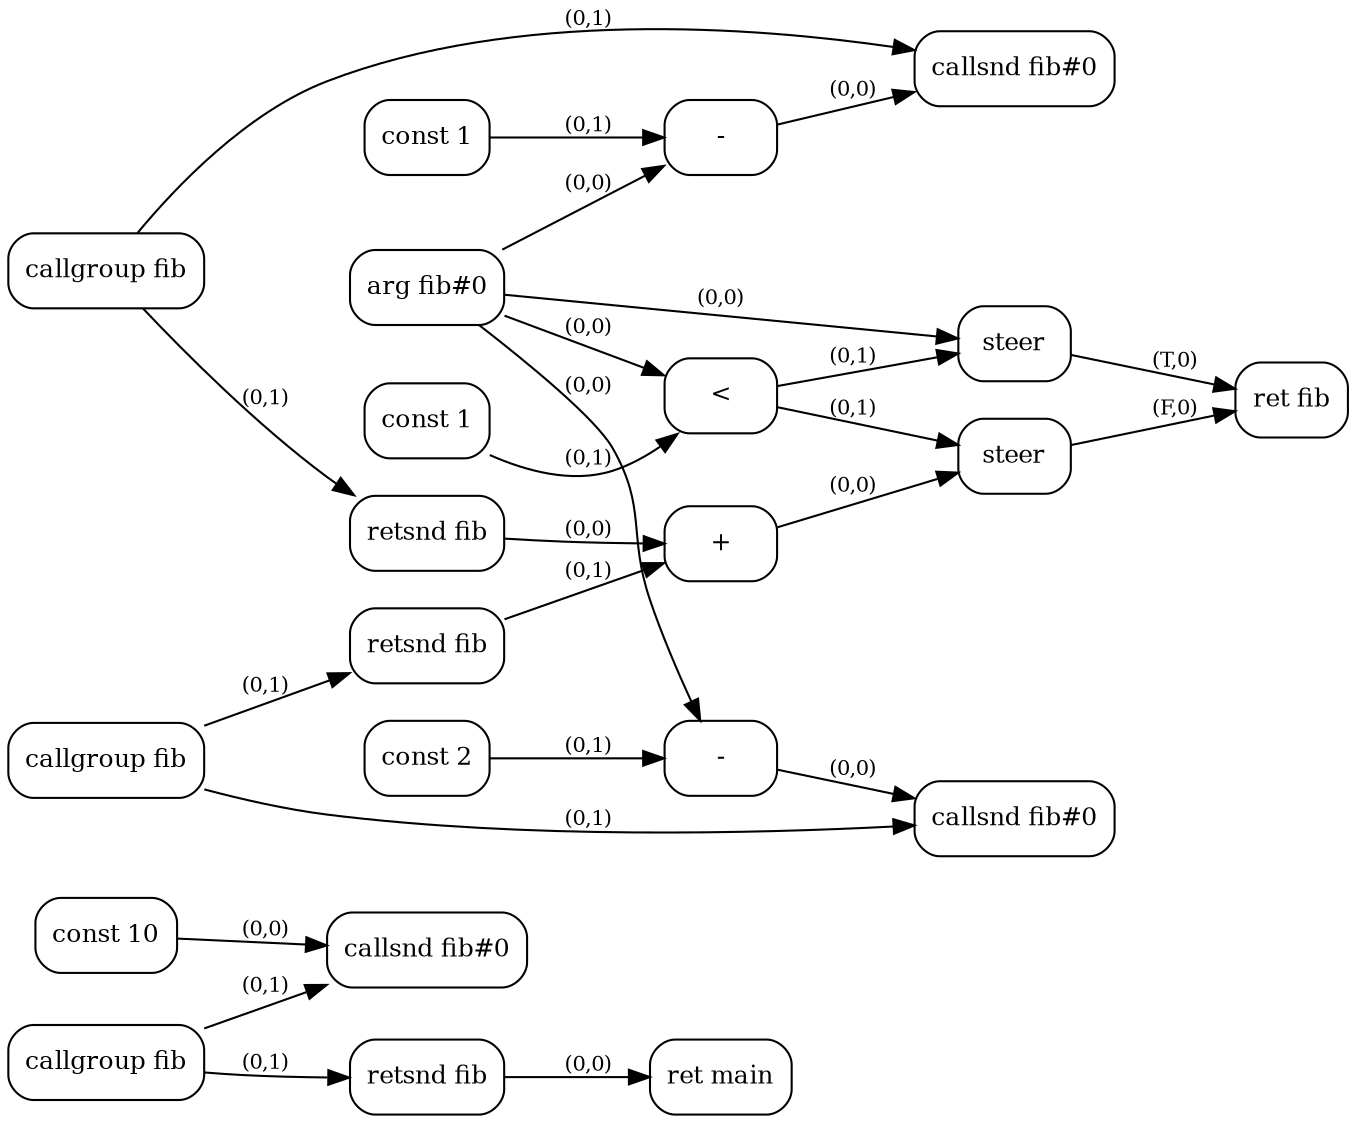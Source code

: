 digraph G {
  rankdir=LR;
  node [shape=box, style=rounded, fontsize=12];
  n0 [label="const 10"];
  n1 [label="arg fib#0"];
  n2 [label="const 1"];
  n3 [label="<"];
  n4 [label="const 1"];
  n5 [label="-"];
  n6 [label="callgroup fib"];
  n7 [label="callsnd fib#0"];
  n8 [label="retsnd fib"];
  n9 [label="const 2"];
  n10 [label="-"];
  n11 [label="callgroup fib"];
  n12 [label="callsnd fib#0"];
  n13 [label="retsnd fib"];
  n14 [label="+"];
  n15 [label="steer"];
  n16 [label="steer"];
  n17 [label="ret fib"];
  n18 [label="callgroup fib"];
  n19 [label="callsnd fib#0"];
  n20 [label="retsnd fib"];
  n21 [label="ret main"];
  n1 -> n3 [label="(0,0)", fontsize=10];
  n2 -> n3 [label="(0,1)", fontsize=10];
  n1 -> n5 [label="(0,0)", fontsize=10];
  n4 -> n5 [label="(0,1)", fontsize=10];
  n5 -> n7 [label="(0,0)", fontsize=10];
  n6 -> n7 [label="(0,1)", fontsize=10];
  n6 -> n8 [label="(0,1)", fontsize=10];
  n1 -> n10 [label="(0,0)", fontsize=10];
  n9 -> n10 [label="(0,1)", fontsize=10];
  n10 -> n12 [label="(0,0)", fontsize=10];
  n11 -> n12 [label="(0,1)", fontsize=10];
  n11 -> n13 [label="(0,1)", fontsize=10];
  n8 -> n14 [label="(0,0)", fontsize=10];
  n13 -> n14 [label="(0,1)", fontsize=10];
  n1 -> n15 [label="(0,0)", fontsize=10];
  n3 -> n15 [label="(0,1)", fontsize=10];
  n14 -> n16 [label="(0,0)", fontsize=10];
  n3 -> n16 [label="(0,1)", fontsize=10];
  n15 -> n17 [label="(T,0)", fontsize=10];
  n16 -> n17 [label="(F,0)", fontsize=10];
  n0 -> n19 [label="(0,0)", fontsize=10];
  n18 -> n19 [label="(0,1)", fontsize=10];
  n18 -> n20 [label="(0,1)", fontsize=10];
  n20 -> n21 [label="(0,0)", fontsize=10];
}
